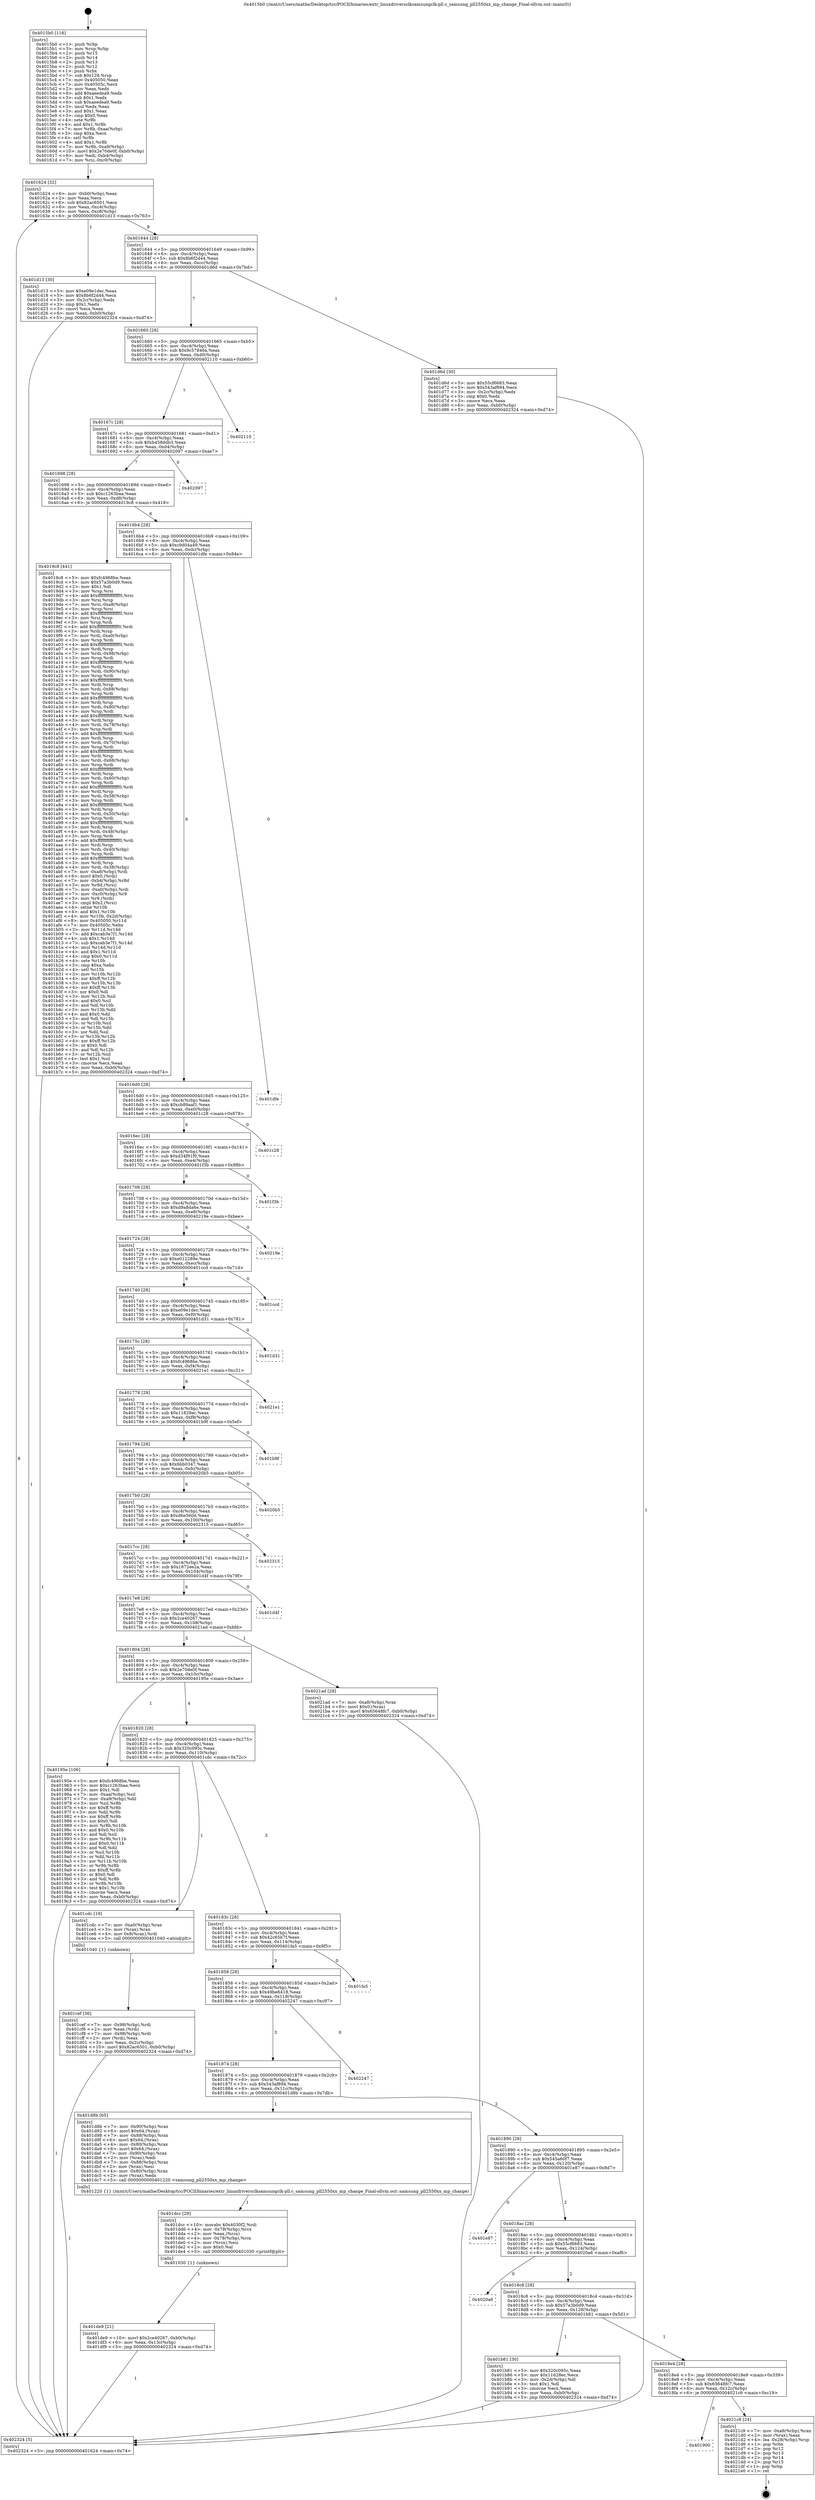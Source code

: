 digraph "0x4015b0" {
  label = "0x4015b0 (/mnt/c/Users/mathe/Desktop/tcc/POCII/binaries/extr_linuxdriversclksamsungclk-pll.c_samsung_pll2550xx_mp_change_Final-ollvm.out::main(0))"
  labelloc = "t"
  node[shape=record]

  Entry [label="",width=0.3,height=0.3,shape=circle,fillcolor=black,style=filled]
  "0x401624" [label="{
     0x401624 [32]\l
     | [instrs]\l
     &nbsp;&nbsp;0x401624 \<+6\>: mov -0xb0(%rbp),%eax\l
     &nbsp;&nbsp;0x40162a \<+2\>: mov %eax,%ecx\l
     &nbsp;&nbsp;0x40162c \<+6\>: sub $0x82ac6501,%ecx\l
     &nbsp;&nbsp;0x401632 \<+6\>: mov %eax,-0xc4(%rbp)\l
     &nbsp;&nbsp;0x401638 \<+6\>: mov %ecx,-0xc8(%rbp)\l
     &nbsp;&nbsp;0x40163e \<+6\>: je 0000000000401d13 \<main+0x763\>\l
  }"]
  "0x401d13" [label="{
     0x401d13 [30]\l
     | [instrs]\l
     &nbsp;&nbsp;0x401d13 \<+5\>: mov $0xe09e1dec,%eax\l
     &nbsp;&nbsp;0x401d18 \<+5\>: mov $0x8b6f2d44,%ecx\l
     &nbsp;&nbsp;0x401d1d \<+3\>: mov -0x2c(%rbp),%edx\l
     &nbsp;&nbsp;0x401d20 \<+3\>: cmp $0x1,%edx\l
     &nbsp;&nbsp;0x401d23 \<+3\>: cmovl %ecx,%eax\l
     &nbsp;&nbsp;0x401d26 \<+6\>: mov %eax,-0xb0(%rbp)\l
     &nbsp;&nbsp;0x401d2c \<+5\>: jmp 0000000000402324 \<main+0xd74\>\l
  }"]
  "0x401644" [label="{
     0x401644 [28]\l
     | [instrs]\l
     &nbsp;&nbsp;0x401644 \<+5\>: jmp 0000000000401649 \<main+0x99\>\l
     &nbsp;&nbsp;0x401649 \<+6\>: mov -0xc4(%rbp),%eax\l
     &nbsp;&nbsp;0x40164f \<+5\>: sub $0x8b6f2d44,%eax\l
     &nbsp;&nbsp;0x401654 \<+6\>: mov %eax,-0xcc(%rbp)\l
     &nbsp;&nbsp;0x40165a \<+6\>: je 0000000000401d6d \<main+0x7bd\>\l
  }"]
  Exit [label="",width=0.3,height=0.3,shape=circle,fillcolor=black,style=filled,peripheries=2]
  "0x401d6d" [label="{
     0x401d6d [30]\l
     | [instrs]\l
     &nbsp;&nbsp;0x401d6d \<+5\>: mov $0x55cf6683,%eax\l
     &nbsp;&nbsp;0x401d72 \<+5\>: mov $0x543af894,%ecx\l
     &nbsp;&nbsp;0x401d77 \<+3\>: mov -0x2c(%rbp),%edx\l
     &nbsp;&nbsp;0x401d7a \<+3\>: cmp $0x0,%edx\l
     &nbsp;&nbsp;0x401d7d \<+3\>: cmove %ecx,%eax\l
     &nbsp;&nbsp;0x401d80 \<+6\>: mov %eax,-0xb0(%rbp)\l
     &nbsp;&nbsp;0x401d86 \<+5\>: jmp 0000000000402324 \<main+0xd74\>\l
  }"]
  "0x401660" [label="{
     0x401660 [28]\l
     | [instrs]\l
     &nbsp;&nbsp;0x401660 \<+5\>: jmp 0000000000401665 \<main+0xb5\>\l
     &nbsp;&nbsp;0x401665 \<+6\>: mov -0xc4(%rbp),%eax\l
     &nbsp;&nbsp;0x40166b \<+5\>: sub $0x9c57846a,%eax\l
     &nbsp;&nbsp;0x401670 \<+6\>: mov %eax,-0xd0(%rbp)\l
     &nbsp;&nbsp;0x401676 \<+6\>: je 0000000000402110 \<main+0xb60\>\l
  }"]
  "0x401900" [label="{
     0x401900\l
  }", style=dashed]
  "0x402110" [label="{
     0x402110\l
  }", style=dashed]
  "0x40167c" [label="{
     0x40167c [28]\l
     | [instrs]\l
     &nbsp;&nbsp;0x40167c \<+5\>: jmp 0000000000401681 \<main+0xd1\>\l
     &nbsp;&nbsp;0x401681 \<+6\>: mov -0xc4(%rbp),%eax\l
     &nbsp;&nbsp;0x401687 \<+5\>: sub $0xb458ddb3,%eax\l
     &nbsp;&nbsp;0x40168c \<+6\>: mov %eax,-0xd4(%rbp)\l
     &nbsp;&nbsp;0x401692 \<+6\>: je 0000000000402097 \<main+0xae7\>\l
  }"]
  "0x4021c9" [label="{
     0x4021c9 [24]\l
     | [instrs]\l
     &nbsp;&nbsp;0x4021c9 \<+7\>: mov -0xa8(%rbp),%rax\l
     &nbsp;&nbsp;0x4021d0 \<+2\>: mov (%rax),%eax\l
     &nbsp;&nbsp;0x4021d2 \<+4\>: lea -0x28(%rbp),%rsp\l
     &nbsp;&nbsp;0x4021d6 \<+1\>: pop %rbx\l
     &nbsp;&nbsp;0x4021d7 \<+2\>: pop %r12\l
     &nbsp;&nbsp;0x4021d9 \<+2\>: pop %r13\l
     &nbsp;&nbsp;0x4021db \<+2\>: pop %r14\l
     &nbsp;&nbsp;0x4021dd \<+2\>: pop %r15\l
     &nbsp;&nbsp;0x4021df \<+1\>: pop %rbp\l
     &nbsp;&nbsp;0x4021e0 \<+1\>: ret\l
  }"]
  "0x402097" [label="{
     0x402097\l
  }", style=dashed]
  "0x401698" [label="{
     0x401698 [28]\l
     | [instrs]\l
     &nbsp;&nbsp;0x401698 \<+5\>: jmp 000000000040169d \<main+0xed\>\l
     &nbsp;&nbsp;0x40169d \<+6\>: mov -0xc4(%rbp),%eax\l
     &nbsp;&nbsp;0x4016a3 \<+5\>: sub $0xc1263baa,%eax\l
     &nbsp;&nbsp;0x4016a8 \<+6\>: mov %eax,-0xd8(%rbp)\l
     &nbsp;&nbsp;0x4016ae \<+6\>: je 00000000004019c8 \<main+0x418\>\l
  }"]
  "0x401de9" [label="{
     0x401de9 [21]\l
     | [instrs]\l
     &nbsp;&nbsp;0x401de9 \<+10\>: movl $0x2ce40267,-0xb0(%rbp)\l
     &nbsp;&nbsp;0x401df3 \<+6\>: mov %eax,-0x13c(%rbp)\l
     &nbsp;&nbsp;0x401df9 \<+5\>: jmp 0000000000402324 \<main+0xd74\>\l
  }"]
  "0x4019c8" [label="{
     0x4019c8 [441]\l
     | [instrs]\l
     &nbsp;&nbsp;0x4019c8 \<+5\>: mov $0xfc4968be,%eax\l
     &nbsp;&nbsp;0x4019cd \<+5\>: mov $0x57a3b0d9,%ecx\l
     &nbsp;&nbsp;0x4019d2 \<+2\>: mov $0x1,%dl\l
     &nbsp;&nbsp;0x4019d4 \<+3\>: mov %rsp,%rsi\l
     &nbsp;&nbsp;0x4019d7 \<+4\>: add $0xfffffffffffffff0,%rsi\l
     &nbsp;&nbsp;0x4019db \<+3\>: mov %rsi,%rsp\l
     &nbsp;&nbsp;0x4019de \<+7\>: mov %rsi,-0xa8(%rbp)\l
     &nbsp;&nbsp;0x4019e5 \<+3\>: mov %rsp,%rsi\l
     &nbsp;&nbsp;0x4019e8 \<+4\>: add $0xfffffffffffffff0,%rsi\l
     &nbsp;&nbsp;0x4019ec \<+3\>: mov %rsi,%rsp\l
     &nbsp;&nbsp;0x4019ef \<+3\>: mov %rsp,%rdi\l
     &nbsp;&nbsp;0x4019f2 \<+4\>: add $0xfffffffffffffff0,%rdi\l
     &nbsp;&nbsp;0x4019f6 \<+3\>: mov %rdi,%rsp\l
     &nbsp;&nbsp;0x4019f9 \<+7\>: mov %rdi,-0xa0(%rbp)\l
     &nbsp;&nbsp;0x401a00 \<+3\>: mov %rsp,%rdi\l
     &nbsp;&nbsp;0x401a03 \<+4\>: add $0xfffffffffffffff0,%rdi\l
     &nbsp;&nbsp;0x401a07 \<+3\>: mov %rdi,%rsp\l
     &nbsp;&nbsp;0x401a0a \<+7\>: mov %rdi,-0x98(%rbp)\l
     &nbsp;&nbsp;0x401a11 \<+3\>: mov %rsp,%rdi\l
     &nbsp;&nbsp;0x401a14 \<+4\>: add $0xfffffffffffffff0,%rdi\l
     &nbsp;&nbsp;0x401a18 \<+3\>: mov %rdi,%rsp\l
     &nbsp;&nbsp;0x401a1b \<+7\>: mov %rdi,-0x90(%rbp)\l
     &nbsp;&nbsp;0x401a22 \<+3\>: mov %rsp,%rdi\l
     &nbsp;&nbsp;0x401a25 \<+4\>: add $0xfffffffffffffff0,%rdi\l
     &nbsp;&nbsp;0x401a29 \<+3\>: mov %rdi,%rsp\l
     &nbsp;&nbsp;0x401a2c \<+7\>: mov %rdi,-0x88(%rbp)\l
     &nbsp;&nbsp;0x401a33 \<+3\>: mov %rsp,%rdi\l
     &nbsp;&nbsp;0x401a36 \<+4\>: add $0xfffffffffffffff0,%rdi\l
     &nbsp;&nbsp;0x401a3a \<+3\>: mov %rdi,%rsp\l
     &nbsp;&nbsp;0x401a3d \<+4\>: mov %rdi,-0x80(%rbp)\l
     &nbsp;&nbsp;0x401a41 \<+3\>: mov %rsp,%rdi\l
     &nbsp;&nbsp;0x401a44 \<+4\>: add $0xfffffffffffffff0,%rdi\l
     &nbsp;&nbsp;0x401a48 \<+3\>: mov %rdi,%rsp\l
     &nbsp;&nbsp;0x401a4b \<+4\>: mov %rdi,-0x78(%rbp)\l
     &nbsp;&nbsp;0x401a4f \<+3\>: mov %rsp,%rdi\l
     &nbsp;&nbsp;0x401a52 \<+4\>: add $0xfffffffffffffff0,%rdi\l
     &nbsp;&nbsp;0x401a56 \<+3\>: mov %rdi,%rsp\l
     &nbsp;&nbsp;0x401a59 \<+4\>: mov %rdi,-0x70(%rbp)\l
     &nbsp;&nbsp;0x401a5d \<+3\>: mov %rsp,%rdi\l
     &nbsp;&nbsp;0x401a60 \<+4\>: add $0xfffffffffffffff0,%rdi\l
     &nbsp;&nbsp;0x401a64 \<+3\>: mov %rdi,%rsp\l
     &nbsp;&nbsp;0x401a67 \<+4\>: mov %rdi,-0x68(%rbp)\l
     &nbsp;&nbsp;0x401a6b \<+3\>: mov %rsp,%rdi\l
     &nbsp;&nbsp;0x401a6e \<+4\>: add $0xfffffffffffffff0,%rdi\l
     &nbsp;&nbsp;0x401a72 \<+3\>: mov %rdi,%rsp\l
     &nbsp;&nbsp;0x401a75 \<+4\>: mov %rdi,-0x60(%rbp)\l
     &nbsp;&nbsp;0x401a79 \<+3\>: mov %rsp,%rdi\l
     &nbsp;&nbsp;0x401a7c \<+4\>: add $0xfffffffffffffff0,%rdi\l
     &nbsp;&nbsp;0x401a80 \<+3\>: mov %rdi,%rsp\l
     &nbsp;&nbsp;0x401a83 \<+4\>: mov %rdi,-0x58(%rbp)\l
     &nbsp;&nbsp;0x401a87 \<+3\>: mov %rsp,%rdi\l
     &nbsp;&nbsp;0x401a8a \<+4\>: add $0xfffffffffffffff0,%rdi\l
     &nbsp;&nbsp;0x401a8e \<+3\>: mov %rdi,%rsp\l
     &nbsp;&nbsp;0x401a91 \<+4\>: mov %rdi,-0x50(%rbp)\l
     &nbsp;&nbsp;0x401a95 \<+3\>: mov %rsp,%rdi\l
     &nbsp;&nbsp;0x401a98 \<+4\>: add $0xfffffffffffffff0,%rdi\l
     &nbsp;&nbsp;0x401a9c \<+3\>: mov %rdi,%rsp\l
     &nbsp;&nbsp;0x401a9f \<+4\>: mov %rdi,-0x48(%rbp)\l
     &nbsp;&nbsp;0x401aa3 \<+3\>: mov %rsp,%rdi\l
     &nbsp;&nbsp;0x401aa6 \<+4\>: add $0xfffffffffffffff0,%rdi\l
     &nbsp;&nbsp;0x401aaa \<+3\>: mov %rdi,%rsp\l
     &nbsp;&nbsp;0x401aad \<+4\>: mov %rdi,-0x40(%rbp)\l
     &nbsp;&nbsp;0x401ab1 \<+3\>: mov %rsp,%rdi\l
     &nbsp;&nbsp;0x401ab4 \<+4\>: add $0xfffffffffffffff0,%rdi\l
     &nbsp;&nbsp;0x401ab8 \<+3\>: mov %rdi,%rsp\l
     &nbsp;&nbsp;0x401abb \<+4\>: mov %rdi,-0x38(%rbp)\l
     &nbsp;&nbsp;0x401abf \<+7\>: mov -0xa8(%rbp),%rdi\l
     &nbsp;&nbsp;0x401ac6 \<+6\>: movl $0x0,(%rdi)\l
     &nbsp;&nbsp;0x401acc \<+7\>: mov -0xb4(%rbp),%r8d\l
     &nbsp;&nbsp;0x401ad3 \<+3\>: mov %r8d,(%rsi)\l
     &nbsp;&nbsp;0x401ad6 \<+7\>: mov -0xa0(%rbp),%rdi\l
     &nbsp;&nbsp;0x401add \<+7\>: mov -0xc0(%rbp),%r9\l
     &nbsp;&nbsp;0x401ae4 \<+3\>: mov %r9,(%rdi)\l
     &nbsp;&nbsp;0x401ae7 \<+3\>: cmpl $0x2,(%rsi)\l
     &nbsp;&nbsp;0x401aea \<+4\>: setne %r10b\l
     &nbsp;&nbsp;0x401aee \<+4\>: and $0x1,%r10b\l
     &nbsp;&nbsp;0x401af2 \<+4\>: mov %r10b,-0x2d(%rbp)\l
     &nbsp;&nbsp;0x401af6 \<+8\>: mov 0x405050,%r11d\l
     &nbsp;&nbsp;0x401afe \<+7\>: mov 0x40505c,%ebx\l
     &nbsp;&nbsp;0x401b05 \<+3\>: mov %r11d,%r14d\l
     &nbsp;&nbsp;0x401b08 \<+7\>: add $0xcab3e7f1,%r14d\l
     &nbsp;&nbsp;0x401b0f \<+4\>: sub $0x1,%r14d\l
     &nbsp;&nbsp;0x401b13 \<+7\>: sub $0xcab3e7f1,%r14d\l
     &nbsp;&nbsp;0x401b1a \<+4\>: imul %r14d,%r11d\l
     &nbsp;&nbsp;0x401b1e \<+4\>: and $0x1,%r11d\l
     &nbsp;&nbsp;0x401b22 \<+4\>: cmp $0x0,%r11d\l
     &nbsp;&nbsp;0x401b26 \<+4\>: sete %r10b\l
     &nbsp;&nbsp;0x401b2a \<+3\>: cmp $0xa,%ebx\l
     &nbsp;&nbsp;0x401b2d \<+4\>: setl %r15b\l
     &nbsp;&nbsp;0x401b31 \<+3\>: mov %r10b,%r12b\l
     &nbsp;&nbsp;0x401b34 \<+4\>: xor $0xff,%r12b\l
     &nbsp;&nbsp;0x401b38 \<+3\>: mov %r15b,%r13b\l
     &nbsp;&nbsp;0x401b3b \<+4\>: xor $0xff,%r13b\l
     &nbsp;&nbsp;0x401b3f \<+3\>: xor $0x0,%dl\l
     &nbsp;&nbsp;0x401b42 \<+3\>: mov %r12b,%sil\l
     &nbsp;&nbsp;0x401b45 \<+4\>: and $0x0,%sil\l
     &nbsp;&nbsp;0x401b49 \<+3\>: and %dl,%r10b\l
     &nbsp;&nbsp;0x401b4c \<+3\>: mov %r13b,%dil\l
     &nbsp;&nbsp;0x401b4f \<+4\>: and $0x0,%dil\l
     &nbsp;&nbsp;0x401b53 \<+3\>: and %dl,%r15b\l
     &nbsp;&nbsp;0x401b56 \<+3\>: or %r10b,%sil\l
     &nbsp;&nbsp;0x401b59 \<+3\>: or %r15b,%dil\l
     &nbsp;&nbsp;0x401b5c \<+3\>: xor %dil,%sil\l
     &nbsp;&nbsp;0x401b5f \<+3\>: or %r13b,%r12b\l
     &nbsp;&nbsp;0x401b62 \<+4\>: xor $0xff,%r12b\l
     &nbsp;&nbsp;0x401b66 \<+3\>: or $0x0,%dl\l
     &nbsp;&nbsp;0x401b69 \<+3\>: and %dl,%r12b\l
     &nbsp;&nbsp;0x401b6c \<+3\>: or %r12b,%sil\l
     &nbsp;&nbsp;0x401b6f \<+4\>: test $0x1,%sil\l
     &nbsp;&nbsp;0x401b73 \<+3\>: cmovne %ecx,%eax\l
     &nbsp;&nbsp;0x401b76 \<+6\>: mov %eax,-0xb0(%rbp)\l
     &nbsp;&nbsp;0x401b7c \<+5\>: jmp 0000000000402324 \<main+0xd74\>\l
  }"]
  "0x4016b4" [label="{
     0x4016b4 [28]\l
     | [instrs]\l
     &nbsp;&nbsp;0x4016b4 \<+5\>: jmp 00000000004016b9 \<main+0x109\>\l
     &nbsp;&nbsp;0x4016b9 \<+6\>: mov -0xc4(%rbp),%eax\l
     &nbsp;&nbsp;0x4016bf \<+5\>: sub $0xc9d04a49,%eax\l
     &nbsp;&nbsp;0x4016c4 \<+6\>: mov %eax,-0xdc(%rbp)\l
     &nbsp;&nbsp;0x4016ca \<+6\>: je 0000000000401dfe \<main+0x84e\>\l
  }"]
  "0x401dcc" [label="{
     0x401dcc [29]\l
     | [instrs]\l
     &nbsp;&nbsp;0x401dcc \<+10\>: movabs $0x4030f2,%rdi\l
     &nbsp;&nbsp;0x401dd6 \<+4\>: mov -0x78(%rbp),%rcx\l
     &nbsp;&nbsp;0x401dda \<+2\>: mov %eax,(%rcx)\l
     &nbsp;&nbsp;0x401ddc \<+4\>: mov -0x78(%rbp),%rcx\l
     &nbsp;&nbsp;0x401de0 \<+2\>: mov (%rcx),%esi\l
     &nbsp;&nbsp;0x401de2 \<+2\>: mov $0x0,%al\l
     &nbsp;&nbsp;0x401de4 \<+5\>: call 0000000000401030 \<printf@plt\>\l
     | [calls]\l
     &nbsp;&nbsp;0x401030 \{1\} (unknown)\l
  }"]
  "0x401dfe" [label="{
     0x401dfe\l
  }", style=dashed]
  "0x4016d0" [label="{
     0x4016d0 [28]\l
     | [instrs]\l
     &nbsp;&nbsp;0x4016d0 \<+5\>: jmp 00000000004016d5 \<main+0x125\>\l
     &nbsp;&nbsp;0x4016d5 \<+6\>: mov -0xc4(%rbp),%eax\l
     &nbsp;&nbsp;0x4016db \<+5\>: sub $0xcb89aaf1,%eax\l
     &nbsp;&nbsp;0x4016e0 \<+6\>: mov %eax,-0xe0(%rbp)\l
     &nbsp;&nbsp;0x4016e6 \<+6\>: je 0000000000401c28 \<main+0x678\>\l
  }"]
  "0x401cef" [label="{
     0x401cef [36]\l
     | [instrs]\l
     &nbsp;&nbsp;0x401cef \<+7\>: mov -0x98(%rbp),%rdi\l
     &nbsp;&nbsp;0x401cf6 \<+2\>: mov %eax,(%rdi)\l
     &nbsp;&nbsp;0x401cf8 \<+7\>: mov -0x98(%rbp),%rdi\l
     &nbsp;&nbsp;0x401cff \<+2\>: mov (%rdi),%eax\l
     &nbsp;&nbsp;0x401d01 \<+3\>: mov %eax,-0x2c(%rbp)\l
     &nbsp;&nbsp;0x401d04 \<+10\>: movl $0x82ac6501,-0xb0(%rbp)\l
     &nbsp;&nbsp;0x401d0e \<+5\>: jmp 0000000000402324 \<main+0xd74\>\l
  }"]
  "0x401c28" [label="{
     0x401c28\l
  }", style=dashed]
  "0x4016ec" [label="{
     0x4016ec [28]\l
     | [instrs]\l
     &nbsp;&nbsp;0x4016ec \<+5\>: jmp 00000000004016f1 \<main+0x141\>\l
     &nbsp;&nbsp;0x4016f1 \<+6\>: mov -0xc4(%rbp),%eax\l
     &nbsp;&nbsp;0x4016f7 \<+5\>: sub $0xd34f91f0,%eax\l
     &nbsp;&nbsp;0x4016fc \<+6\>: mov %eax,-0xe4(%rbp)\l
     &nbsp;&nbsp;0x401702 \<+6\>: je 0000000000401f3b \<main+0x98b\>\l
  }"]
  "0x4018e4" [label="{
     0x4018e4 [28]\l
     | [instrs]\l
     &nbsp;&nbsp;0x4018e4 \<+5\>: jmp 00000000004018e9 \<main+0x339\>\l
     &nbsp;&nbsp;0x4018e9 \<+6\>: mov -0xc4(%rbp),%eax\l
     &nbsp;&nbsp;0x4018ef \<+5\>: sub $0x65648fc7,%eax\l
     &nbsp;&nbsp;0x4018f4 \<+6\>: mov %eax,-0x12c(%rbp)\l
     &nbsp;&nbsp;0x4018fa \<+6\>: je 00000000004021c9 \<main+0xc19\>\l
  }"]
  "0x401f3b" [label="{
     0x401f3b\l
  }", style=dashed]
  "0x401708" [label="{
     0x401708 [28]\l
     | [instrs]\l
     &nbsp;&nbsp;0x401708 \<+5\>: jmp 000000000040170d \<main+0x15d\>\l
     &nbsp;&nbsp;0x40170d \<+6\>: mov -0xc4(%rbp),%eax\l
     &nbsp;&nbsp;0x401713 \<+5\>: sub $0xd9a8da6e,%eax\l
     &nbsp;&nbsp;0x401718 \<+6\>: mov %eax,-0xe8(%rbp)\l
     &nbsp;&nbsp;0x40171e \<+6\>: je 000000000040219e \<main+0xbee\>\l
  }"]
  "0x401b81" [label="{
     0x401b81 [30]\l
     | [instrs]\l
     &nbsp;&nbsp;0x401b81 \<+5\>: mov $0x320c095c,%eax\l
     &nbsp;&nbsp;0x401b86 \<+5\>: mov $0x11628ec,%ecx\l
     &nbsp;&nbsp;0x401b8b \<+3\>: mov -0x2d(%rbp),%dl\l
     &nbsp;&nbsp;0x401b8e \<+3\>: test $0x1,%dl\l
     &nbsp;&nbsp;0x401b91 \<+3\>: cmovne %ecx,%eax\l
     &nbsp;&nbsp;0x401b94 \<+6\>: mov %eax,-0xb0(%rbp)\l
     &nbsp;&nbsp;0x401b9a \<+5\>: jmp 0000000000402324 \<main+0xd74\>\l
  }"]
  "0x40219e" [label="{
     0x40219e\l
  }", style=dashed]
  "0x401724" [label="{
     0x401724 [28]\l
     | [instrs]\l
     &nbsp;&nbsp;0x401724 \<+5\>: jmp 0000000000401729 \<main+0x179\>\l
     &nbsp;&nbsp;0x401729 \<+6\>: mov -0xc4(%rbp),%eax\l
     &nbsp;&nbsp;0x40172f \<+5\>: sub $0xe012289e,%eax\l
     &nbsp;&nbsp;0x401734 \<+6\>: mov %eax,-0xec(%rbp)\l
     &nbsp;&nbsp;0x40173a \<+6\>: je 0000000000401ccd \<main+0x71d\>\l
  }"]
  "0x4018c8" [label="{
     0x4018c8 [28]\l
     | [instrs]\l
     &nbsp;&nbsp;0x4018c8 \<+5\>: jmp 00000000004018cd \<main+0x31d\>\l
     &nbsp;&nbsp;0x4018cd \<+6\>: mov -0xc4(%rbp),%eax\l
     &nbsp;&nbsp;0x4018d3 \<+5\>: sub $0x57a3b0d9,%eax\l
     &nbsp;&nbsp;0x4018d8 \<+6\>: mov %eax,-0x128(%rbp)\l
     &nbsp;&nbsp;0x4018de \<+6\>: je 0000000000401b81 \<main+0x5d1\>\l
  }"]
  "0x401ccd" [label="{
     0x401ccd\l
  }", style=dashed]
  "0x401740" [label="{
     0x401740 [28]\l
     | [instrs]\l
     &nbsp;&nbsp;0x401740 \<+5\>: jmp 0000000000401745 \<main+0x195\>\l
     &nbsp;&nbsp;0x401745 \<+6\>: mov -0xc4(%rbp),%eax\l
     &nbsp;&nbsp;0x40174b \<+5\>: sub $0xe09e1dec,%eax\l
     &nbsp;&nbsp;0x401750 \<+6\>: mov %eax,-0xf0(%rbp)\l
     &nbsp;&nbsp;0x401756 \<+6\>: je 0000000000401d31 \<main+0x781\>\l
  }"]
  "0x4020a6" [label="{
     0x4020a6\l
  }", style=dashed]
  "0x401d31" [label="{
     0x401d31\l
  }", style=dashed]
  "0x40175c" [label="{
     0x40175c [28]\l
     | [instrs]\l
     &nbsp;&nbsp;0x40175c \<+5\>: jmp 0000000000401761 \<main+0x1b1\>\l
     &nbsp;&nbsp;0x401761 \<+6\>: mov -0xc4(%rbp),%eax\l
     &nbsp;&nbsp;0x401767 \<+5\>: sub $0xfc4968be,%eax\l
     &nbsp;&nbsp;0x40176c \<+6\>: mov %eax,-0xf4(%rbp)\l
     &nbsp;&nbsp;0x401772 \<+6\>: je 00000000004021e1 \<main+0xc31\>\l
  }"]
  "0x4018ac" [label="{
     0x4018ac [28]\l
     | [instrs]\l
     &nbsp;&nbsp;0x4018ac \<+5\>: jmp 00000000004018b1 \<main+0x301\>\l
     &nbsp;&nbsp;0x4018b1 \<+6\>: mov -0xc4(%rbp),%eax\l
     &nbsp;&nbsp;0x4018b7 \<+5\>: sub $0x55cf6683,%eax\l
     &nbsp;&nbsp;0x4018bc \<+6\>: mov %eax,-0x124(%rbp)\l
     &nbsp;&nbsp;0x4018c2 \<+6\>: je 00000000004020a6 \<main+0xaf6\>\l
  }"]
  "0x4021e1" [label="{
     0x4021e1\l
  }", style=dashed]
  "0x401778" [label="{
     0x401778 [28]\l
     | [instrs]\l
     &nbsp;&nbsp;0x401778 \<+5\>: jmp 000000000040177d \<main+0x1cd\>\l
     &nbsp;&nbsp;0x40177d \<+6\>: mov -0xc4(%rbp),%eax\l
     &nbsp;&nbsp;0x401783 \<+5\>: sub $0x11628ec,%eax\l
     &nbsp;&nbsp;0x401788 \<+6\>: mov %eax,-0xf8(%rbp)\l
     &nbsp;&nbsp;0x40178e \<+6\>: je 0000000000401b9f \<main+0x5ef\>\l
  }"]
  "0x401e87" [label="{
     0x401e87\l
  }", style=dashed]
  "0x401b9f" [label="{
     0x401b9f\l
  }", style=dashed]
  "0x401794" [label="{
     0x401794 [28]\l
     | [instrs]\l
     &nbsp;&nbsp;0x401794 \<+5\>: jmp 0000000000401799 \<main+0x1e9\>\l
     &nbsp;&nbsp;0x401799 \<+6\>: mov -0xc4(%rbp),%eax\l
     &nbsp;&nbsp;0x40179f \<+5\>: sub $0x6bb0347,%eax\l
     &nbsp;&nbsp;0x4017a4 \<+6\>: mov %eax,-0xfc(%rbp)\l
     &nbsp;&nbsp;0x4017aa \<+6\>: je 00000000004020b5 \<main+0xb05\>\l
  }"]
  "0x401890" [label="{
     0x401890 [28]\l
     | [instrs]\l
     &nbsp;&nbsp;0x401890 \<+5\>: jmp 0000000000401895 \<main+0x2e5\>\l
     &nbsp;&nbsp;0x401895 \<+6\>: mov -0xc4(%rbp),%eax\l
     &nbsp;&nbsp;0x40189b \<+5\>: sub $0x545a60f7,%eax\l
     &nbsp;&nbsp;0x4018a0 \<+6\>: mov %eax,-0x120(%rbp)\l
     &nbsp;&nbsp;0x4018a6 \<+6\>: je 0000000000401e87 \<main+0x8d7\>\l
  }"]
  "0x4020b5" [label="{
     0x4020b5\l
  }", style=dashed]
  "0x4017b0" [label="{
     0x4017b0 [28]\l
     | [instrs]\l
     &nbsp;&nbsp;0x4017b0 \<+5\>: jmp 00000000004017b5 \<main+0x205\>\l
     &nbsp;&nbsp;0x4017b5 \<+6\>: mov -0xc4(%rbp),%eax\l
     &nbsp;&nbsp;0x4017bb \<+5\>: sub $0xd6e560d,%eax\l
     &nbsp;&nbsp;0x4017c0 \<+6\>: mov %eax,-0x100(%rbp)\l
     &nbsp;&nbsp;0x4017c6 \<+6\>: je 0000000000402315 \<main+0xd65\>\l
  }"]
  "0x401d8b" [label="{
     0x401d8b [65]\l
     | [instrs]\l
     &nbsp;&nbsp;0x401d8b \<+7\>: mov -0x90(%rbp),%rax\l
     &nbsp;&nbsp;0x401d92 \<+6\>: movl $0x64,(%rax)\l
     &nbsp;&nbsp;0x401d98 \<+7\>: mov -0x88(%rbp),%rax\l
     &nbsp;&nbsp;0x401d9f \<+6\>: movl $0x64,(%rax)\l
     &nbsp;&nbsp;0x401da5 \<+4\>: mov -0x80(%rbp),%rax\l
     &nbsp;&nbsp;0x401da9 \<+6\>: movl $0x64,(%rax)\l
     &nbsp;&nbsp;0x401daf \<+7\>: mov -0x90(%rbp),%rax\l
     &nbsp;&nbsp;0x401db6 \<+2\>: mov (%rax),%edi\l
     &nbsp;&nbsp;0x401db8 \<+7\>: mov -0x88(%rbp),%rax\l
     &nbsp;&nbsp;0x401dbf \<+2\>: mov (%rax),%esi\l
     &nbsp;&nbsp;0x401dc1 \<+4\>: mov -0x80(%rbp),%rax\l
     &nbsp;&nbsp;0x401dc5 \<+2\>: mov (%rax),%edx\l
     &nbsp;&nbsp;0x401dc7 \<+5\>: call 0000000000401220 \<samsung_pll2550xx_mp_change\>\l
     | [calls]\l
     &nbsp;&nbsp;0x401220 \{1\} (/mnt/c/Users/mathe/Desktop/tcc/POCII/binaries/extr_linuxdriversclksamsungclk-pll.c_samsung_pll2550xx_mp_change_Final-ollvm.out::samsung_pll2550xx_mp_change)\l
  }"]
  "0x402315" [label="{
     0x402315\l
  }", style=dashed]
  "0x4017cc" [label="{
     0x4017cc [28]\l
     | [instrs]\l
     &nbsp;&nbsp;0x4017cc \<+5\>: jmp 00000000004017d1 \<main+0x221\>\l
     &nbsp;&nbsp;0x4017d1 \<+6\>: mov -0xc4(%rbp),%eax\l
     &nbsp;&nbsp;0x4017d7 \<+5\>: sub $0x1872ee2a,%eax\l
     &nbsp;&nbsp;0x4017dc \<+6\>: mov %eax,-0x104(%rbp)\l
     &nbsp;&nbsp;0x4017e2 \<+6\>: je 0000000000401d4f \<main+0x79f\>\l
  }"]
  "0x401874" [label="{
     0x401874 [28]\l
     | [instrs]\l
     &nbsp;&nbsp;0x401874 \<+5\>: jmp 0000000000401879 \<main+0x2c9\>\l
     &nbsp;&nbsp;0x401879 \<+6\>: mov -0xc4(%rbp),%eax\l
     &nbsp;&nbsp;0x40187f \<+5\>: sub $0x543af894,%eax\l
     &nbsp;&nbsp;0x401884 \<+6\>: mov %eax,-0x11c(%rbp)\l
     &nbsp;&nbsp;0x40188a \<+6\>: je 0000000000401d8b \<main+0x7db\>\l
  }"]
  "0x401d4f" [label="{
     0x401d4f\l
  }", style=dashed]
  "0x4017e8" [label="{
     0x4017e8 [28]\l
     | [instrs]\l
     &nbsp;&nbsp;0x4017e8 \<+5\>: jmp 00000000004017ed \<main+0x23d\>\l
     &nbsp;&nbsp;0x4017ed \<+6\>: mov -0xc4(%rbp),%eax\l
     &nbsp;&nbsp;0x4017f3 \<+5\>: sub $0x2ce40267,%eax\l
     &nbsp;&nbsp;0x4017f8 \<+6\>: mov %eax,-0x108(%rbp)\l
     &nbsp;&nbsp;0x4017fe \<+6\>: je 00000000004021ad \<main+0xbfd\>\l
  }"]
  "0x402247" [label="{
     0x402247\l
  }", style=dashed]
  "0x4021ad" [label="{
     0x4021ad [28]\l
     | [instrs]\l
     &nbsp;&nbsp;0x4021ad \<+7\>: mov -0xa8(%rbp),%rax\l
     &nbsp;&nbsp;0x4021b4 \<+6\>: movl $0x0,(%rax)\l
     &nbsp;&nbsp;0x4021ba \<+10\>: movl $0x65648fc7,-0xb0(%rbp)\l
     &nbsp;&nbsp;0x4021c4 \<+5\>: jmp 0000000000402324 \<main+0xd74\>\l
  }"]
  "0x401804" [label="{
     0x401804 [28]\l
     | [instrs]\l
     &nbsp;&nbsp;0x401804 \<+5\>: jmp 0000000000401809 \<main+0x259\>\l
     &nbsp;&nbsp;0x401809 \<+6\>: mov -0xc4(%rbp),%eax\l
     &nbsp;&nbsp;0x40180f \<+5\>: sub $0x2e70de0f,%eax\l
     &nbsp;&nbsp;0x401814 \<+6\>: mov %eax,-0x10c(%rbp)\l
     &nbsp;&nbsp;0x40181a \<+6\>: je 000000000040195e \<main+0x3ae\>\l
  }"]
  "0x401858" [label="{
     0x401858 [28]\l
     | [instrs]\l
     &nbsp;&nbsp;0x401858 \<+5\>: jmp 000000000040185d \<main+0x2ad\>\l
     &nbsp;&nbsp;0x40185d \<+6\>: mov -0xc4(%rbp),%eax\l
     &nbsp;&nbsp;0x401863 \<+5\>: sub $0x49be6418,%eax\l
     &nbsp;&nbsp;0x401868 \<+6\>: mov %eax,-0x118(%rbp)\l
     &nbsp;&nbsp;0x40186e \<+6\>: je 0000000000402247 \<main+0xc97\>\l
  }"]
  "0x40195e" [label="{
     0x40195e [106]\l
     | [instrs]\l
     &nbsp;&nbsp;0x40195e \<+5\>: mov $0xfc4968be,%eax\l
     &nbsp;&nbsp;0x401963 \<+5\>: mov $0xc1263baa,%ecx\l
     &nbsp;&nbsp;0x401968 \<+2\>: mov $0x1,%dl\l
     &nbsp;&nbsp;0x40196a \<+7\>: mov -0xaa(%rbp),%sil\l
     &nbsp;&nbsp;0x401971 \<+7\>: mov -0xa9(%rbp),%dil\l
     &nbsp;&nbsp;0x401978 \<+3\>: mov %sil,%r8b\l
     &nbsp;&nbsp;0x40197b \<+4\>: xor $0xff,%r8b\l
     &nbsp;&nbsp;0x40197f \<+3\>: mov %dil,%r9b\l
     &nbsp;&nbsp;0x401982 \<+4\>: xor $0xff,%r9b\l
     &nbsp;&nbsp;0x401986 \<+3\>: xor $0x0,%dl\l
     &nbsp;&nbsp;0x401989 \<+3\>: mov %r8b,%r10b\l
     &nbsp;&nbsp;0x40198c \<+4\>: and $0x0,%r10b\l
     &nbsp;&nbsp;0x401990 \<+3\>: and %dl,%sil\l
     &nbsp;&nbsp;0x401993 \<+3\>: mov %r9b,%r11b\l
     &nbsp;&nbsp;0x401996 \<+4\>: and $0x0,%r11b\l
     &nbsp;&nbsp;0x40199a \<+3\>: and %dl,%dil\l
     &nbsp;&nbsp;0x40199d \<+3\>: or %sil,%r10b\l
     &nbsp;&nbsp;0x4019a0 \<+3\>: or %dil,%r11b\l
     &nbsp;&nbsp;0x4019a3 \<+3\>: xor %r11b,%r10b\l
     &nbsp;&nbsp;0x4019a6 \<+3\>: or %r9b,%r8b\l
     &nbsp;&nbsp;0x4019a9 \<+4\>: xor $0xff,%r8b\l
     &nbsp;&nbsp;0x4019ad \<+3\>: or $0x0,%dl\l
     &nbsp;&nbsp;0x4019b0 \<+3\>: and %dl,%r8b\l
     &nbsp;&nbsp;0x4019b3 \<+3\>: or %r8b,%r10b\l
     &nbsp;&nbsp;0x4019b6 \<+4\>: test $0x1,%r10b\l
     &nbsp;&nbsp;0x4019ba \<+3\>: cmovne %ecx,%eax\l
     &nbsp;&nbsp;0x4019bd \<+6\>: mov %eax,-0xb0(%rbp)\l
     &nbsp;&nbsp;0x4019c3 \<+5\>: jmp 0000000000402324 \<main+0xd74\>\l
  }"]
  "0x401820" [label="{
     0x401820 [28]\l
     | [instrs]\l
     &nbsp;&nbsp;0x401820 \<+5\>: jmp 0000000000401825 \<main+0x275\>\l
     &nbsp;&nbsp;0x401825 \<+6\>: mov -0xc4(%rbp),%eax\l
     &nbsp;&nbsp;0x40182b \<+5\>: sub $0x320c095c,%eax\l
     &nbsp;&nbsp;0x401830 \<+6\>: mov %eax,-0x110(%rbp)\l
     &nbsp;&nbsp;0x401836 \<+6\>: je 0000000000401cdc \<main+0x72c\>\l
  }"]
  "0x402324" [label="{
     0x402324 [5]\l
     | [instrs]\l
     &nbsp;&nbsp;0x402324 \<+5\>: jmp 0000000000401624 \<main+0x74\>\l
  }"]
  "0x4015b0" [label="{
     0x4015b0 [116]\l
     | [instrs]\l
     &nbsp;&nbsp;0x4015b0 \<+1\>: push %rbp\l
     &nbsp;&nbsp;0x4015b1 \<+3\>: mov %rsp,%rbp\l
     &nbsp;&nbsp;0x4015b4 \<+2\>: push %r15\l
     &nbsp;&nbsp;0x4015b6 \<+2\>: push %r14\l
     &nbsp;&nbsp;0x4015b8 \<+2\>: push %r13\l
     &nbsp;&nbsp;0x4015ba \<+2\>: push %r12\l
     &nbsp;&nbsp;0x4015bc \<+1\>: push %rbx\l
     &nbsp;&nbsp;0x4015bd \<+7\>: sub $0x128,%rsp\l
     &nbsp;&nbsp;0x4015c4 \<+7\>: mov 0x405050,%eax\l
     &nbsp;&nbsp;0x4015cb \<+7\>: mov 0x40505c,%ecx\l
     &nbsp;&nbsp;0x4015d2 \<+2\>: mov %eax,%edx\l
     &nbsp;&nbsp;0x4015d4 \<+6\>: add $0xaeedea9,%edx\l
     &nbsp;&nbsp;0x4015da \<+3\>: sub $0x1,%edx\l
     &nbsp;&nbsp;0x4015dd \<+6\>: sub $0xaeedea9,%edx\l
     &nbsp;&nbsp;0x4015e3 \<+3\>: imul %edx,%eax\l
     &nbsp;&nbsp;0x4015e6 \<+3\>: and $0x1,%eax\l
     &nbsp;&nbsp;0x4015e9 \<+3\>: cmp $0x0,%eax\l
     &nbsp;&nbsp;0x4015ec \<+4\>: sete %r8b\l
     &nbsp;&nbsp;0x4015f0 \<+4\>: and $0x1,%r8b\l
     &nbsp;&nbsp;0x4015f4 \<+7\>: mov %r8b,-0xaa(%rbp)\l
     &nbsp;&nbsp;0x4015fb \<+3\>: cmp $0xa,%ecx\l
     &nbsp;&nbsp;0x4015fe \<+4\>: setl %r8b\l
     &nbsp;&nbsp;0x401602 \<+4\>: and $0x1,%r8b\l
     &nbsp;&nbsp;0x401606 \<+7\>: mov %r8b,-0xa9(%rbp)\l
     &nbsp;&nbsp;0x40160d \<+10\>: movl $0x2e70de0f,-0xb0(%rbp)\l
     &nbsp;&nbsp;0x401617 \<+6\>: mov %edi,-0xb4(%rbp)\l
     &nbsp;&nbsp;0x40161d \<+7\>: mov %rsi,-0xc0(%rbp)\l
  }"]
  "0x401fa5" [label="{
     0x401fa5\l
  }", style=dashed]
  "0x40183c" [label="{
     0x40183c [28]\l
     | [instrs]\l
     &nbsp;&nbsp;0x40183c \<+5\>: jmp 0000000000401841 \<main+0x291\>\l
     &nbsp;&nbsp;0x401841 \<+6\>: mov -0xc4(%rbp),%eax\l
     &nbsp;&nbsp;0x401847 \<+5\>: sub $0x42c65b7f,%eax\l
     &nbsp;&nbsp;0x40184c \<+6\>: mov %eax,-0x114(%rbp)\l
     &nbsp;&nbsp;0x401852 \<+6\>: je 0000000000401fa5 \<main+0x9f5\>\l
  }"]
  "0x401cdc" [label="{
     0x401cdc [19]\l
     | [instrs]\l
     &nbsp;&nbsp;0x401cdc \<+7\>: mov -0xa0(%rbp),%rax\l
     &nbsp;&nbsp;0x401ce3 \<+3\>: mov (%rax),%rax\l
     &nbsp;&nbsp;0x401ce6 \<+4\>: mov 0x8(%rax),%rdi\l
     &nbsp;&nbsp;0x401cea \<+5\>: call 0000000000401040 \<atoi@plt\>\l
     | [calls]\l
     &nbsp;&nbsp;0x401040 \{1\} (unknown)\l
  }"]
  Entry -> "0x4015b0" [label=" 1"]
  "0x401624" -> "0x401d13" [label=" 1"]
  "0x401624" -> "0x401644" [label=" 8"]
  "0x4021c9" -> Exit [label=" 1"]
  "0x401644" -> "0x401d6d" [label=" 1"]
  "0x401644" -> "0x401660" [label=" 7"]
  "0x4018e4" -> "0x401900" [label=" 0"]
  "0x401660" -> "0x402110" [label=" 0"]
  "0x401660" -> "0x40167c" [label=" 7"]
  "0x4018e4" -> "0x4021c9" [label=" 1"]
  "0x40167c" -> "0x402097" [label=" 0"]
  "0x40167c" -> "0x401698" [label=" 7"]
  "0x4021ad" -> "0x402324" [label=" 1"]
  "0x401698" -> "0x4019c8" [label=" 1"]
  "0x401698" -> "0x4016b4" [label=" 6"]
  "0x401de9" -> "0x402324" [label=" 1"]
  "0x4016b4" -> "0x401dfe" [label=" 0"]
  "0x4016b4" -> "0x4016d0" [label=" 6"]
  "0x401dcc" -> "0x401de9" [label=" 1"]
  "0x4016d0" -> "0x401c28" [label=" 0"]
  "0x4016d0" -> "0x4016ec" [label=" 6"]
  "0x401d8b" -> "0x401dcc" [label=" 1"]
  "0x4016ec" -> "0x401f3b" [label=" 0"]
  "0x4016ec" -> "0x401708" [label=" 6"]
  "0x401d6d" -> "0x402324" [label=" 1"]
  "0x401708" -> "0x40219e" [label=" 0"]
  "0x401708" -> "0x401724" [label=" 6"]
  "0x401d13" -> "0x402324" [label=" 1"]
  "0x401724" -> "0x401ccd" [label=" 0"]
  "0x401724" -> "0x401740" [label=" 6"]
  "0x401cdc" -> "0x401cef" [label=" 1"]
  "0x401740" -> "0x401d31" [label=" 0"]
  "0x401740" -> "0x40175c" [label=" 6"]
  "0x401b81" -> "0x402324" [label=" 1"]
  "0x40175c" -> "0x4021e1" [label=" 0"]
  "0x40175c" -> "0x401778" [label=" 6"]
  "0x4018c8" -> "0x401b81" [label=" 1"]
  "0x401778" -> "0x401b9f" [label=" 0"]
  "0x401778" -> "0x401794" [label=" 6"]
  "0x401cef" -> "0x402324" [label=" 1"]
  "0x401794" -> "0x4020b5" [label=" 0"]
  "0x401794" -> "0x4017b0" [label=" 6"]
  "0x4018ac" -> "0x4020a6" [label=" 0"]
  "0x4017b0" -> "0x402315" [label=" 0"]
  "0x4017b0" -> "0x4017cc" [label=" 6"]
  "0x4018c8" -> "0x4018e4" [label=" 1"]
  "0x4017cc" -> "0x401d4f" [label=" 0"]
  "0x4017cc" -> "0x4017e8" [label=" 6"]
  "0x401890" -> "0x401e87" [label=" 0"]
  "0x4017e8" -> "0x4021ad" [label=" 1"]
  "0x4017e8" -> "0x401804" [label=" 5"]
  "0x4018ac" -> "0x4018c8" [label=" 2"]
  "0x401804" -> "0x40195e" [label=" 1"]
  "0x401804" -> "0x401820" [label=" 4"]
  "0x40195e" -> "0x402324" [label=" 1"]
  "0x4015b0" -> "0x401624" [label=" 1"]
  "0x402324" -> "0x401624" [label=" 8"]
  "0x401874" -> "0x401d8b" [label=" 1"]
  "0x4019c8" -> "0x402324" [label=" 1"]
  "0x401890" -> "0x4018ac" [label=" 2"]
  "0x401820" -> "0x401cdc" [label=" 1"]
  "0x401820" -> "0x40183c" [label=" 3"]
  "0x401858" -> "0x401874" [label=" 3"]
  "0x40183c" -> "0x401fa5" [label=" 0"]
  "0x40183c" -> "0x401858" [label=" 3"]
  "0x401874" -> "0x401890" [label=" 2"]
  "0x401858" -> "0x402247" [label=" 0"]
}
